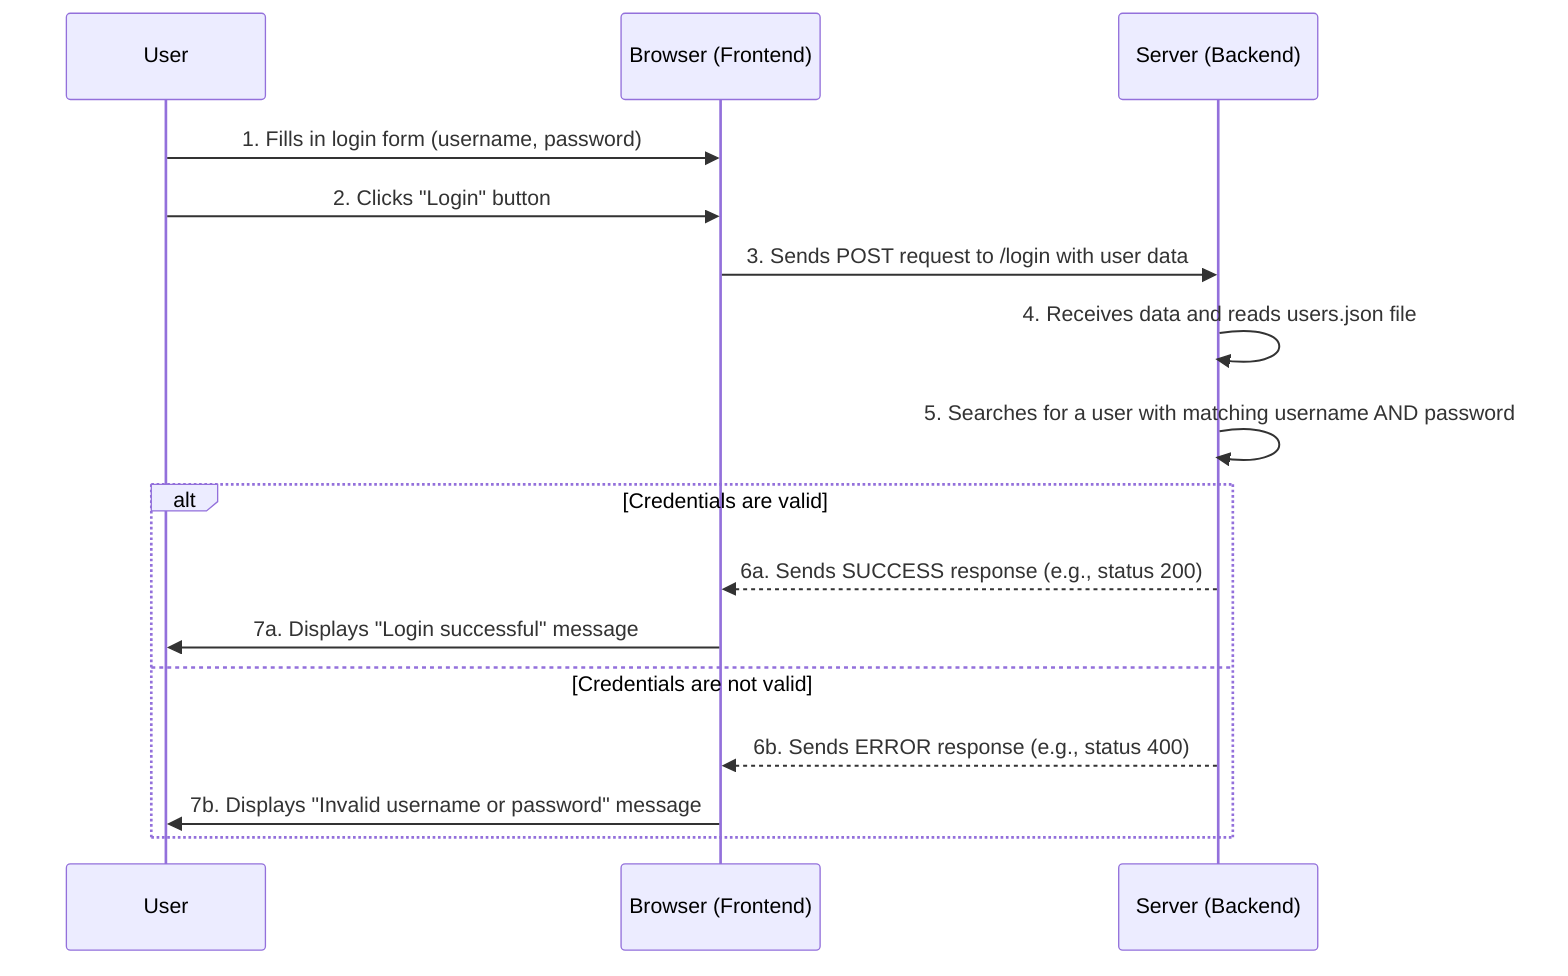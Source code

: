 sequenceDiagram
    participant User
    participant Browser (Frontend)
    participant Server (Backend)

    User->>Browser (Frontend): 1. Fills in login form (username, password)
    User->>Browser (Frontend): 2. Clicks "Login" button

    Browser (Frontend)->>Server (Backend): 3. Sends POST request to /login with user data

    Server (Backend)->>Server (Backend): 4. Receives data and reads users.json file
    Server (Backend)->>Server (Backend): 5. Searches for a user with matching username AND password

    alt Credentials are valid
        Server (Backend)-->>Browser (Frontend): 6a. Sends SUCCESS response (e.g., status 200)
        Browser (Frontend)->>User: 7a. Displays "Login successful" message
    else Credentials are not valid
        Server (Backend)-->>Browser (Frontend): 6b. Sends ERROR response (e.g., status 400)
        Browser (Frontend)->>User: 7b. Displays "Invalid username or password" message
    end